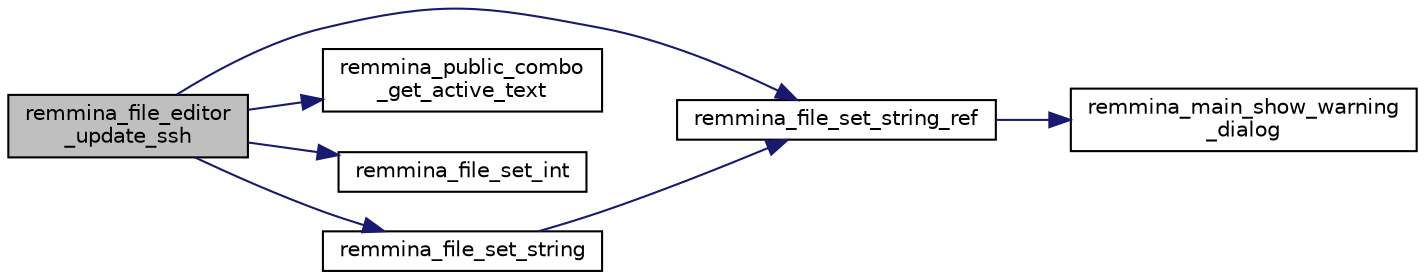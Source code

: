 digraph "remmina_file_editor_update_ssh"
{
  edge [fontname="Helvetica",fontsize="10",labelfontname="Helvetica",labelfontsize="10"];
  node [fontname="Helvetica",fontsize="10",shape=record];
  rankdir="LR";
  Node3909 [label="remmina_file_editor\l_update_ssh",height=0.2,width=0.4,color="black", fillcolor="grey75", style="filled", fontcolor="black"];
  Node3909 -> Node3910 [color="midnightblue",fontsize="10",style="solid",fontname="Helvetica"];
  Node3910 [label="remmina_file_set_string_ref",height=0.2,width=0.4,color="black", fillcolor="white", style="filled",URL="$remmina__file_8c.html#a74951c1067a1a5e1341f5e1c1206dec6"];
  Node3910 -> Node3911 [color="midnightblue",fontsize="10",style="solid",fontname="Helvetica"];
  Node3911 [label="remmina_main_show_warning\l_dialog",height=0.2,width=0.4,color="black", fillcolor="white", style="filled",URL="$remmina__main_8c.html#ad99b9c0bf2fa8c166a8b4a09e06ffdf7"];
  Node3909 -> Node3912 [color="midnightblue",fontsize="10",style="solid",fontname="Helvetica"];
  Node3912 [label="remmina_public_combo\l_get_active_text",height=0.2,width=0.4,color="black", fillcolor="white", style="filled",URL="$remmina__public_8c.html#af1679d83834c8409f23e00c555d677fb"];
  Node3909 -> Node3913 [color="midnightblue",fontsize="10",style="solid",fontname="Helvetica"];
  Node3913 [label="remmina_file_set_int",height=0.2,width=0.4,color="black", fillcolor="white", style="filled",URL="$remmina__file_8c.html#af153b0d289ac93f6ecdaa15d5f3b9b8c"];
  Node3909 -> Node3914 [color="midnightblue",fontsize="10",style="solid",fontname="Helvetica"];
  Node3914 [label="remmina_file_set_string",height=0.2,width=0.4,color="black", fillcolor="white", style="filled",URL="$remmina__file_8c.html#a85ca1ca2d0bf9ef29e490c6f4527a954"];
  Node3914 -> Node3910 [color="midnightblue",fontsize="10",style="solid",fontname="Helvetica"];
}
